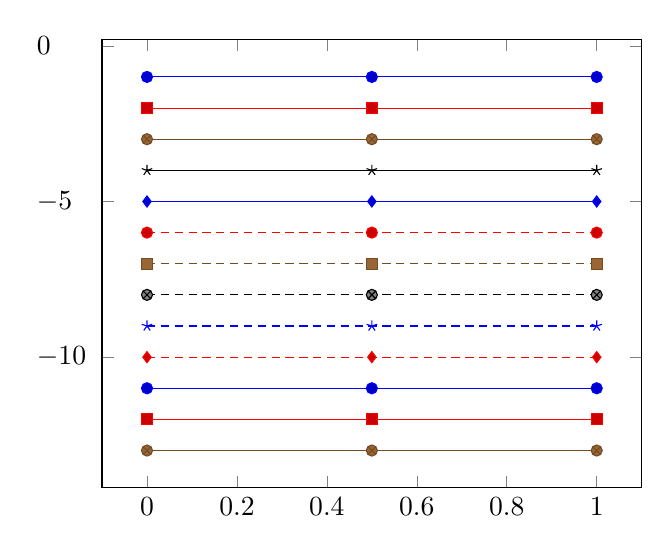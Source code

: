 % -*- root: ./main_tikz.tex -*-
%
% Preamble: \pgfplotsset{width=7cm,compat=newest}
\begin{tikzpicture}
	\begin{axis}[
	ylabel style={align=center}, 
	yticklabel style={text width=2em},
	xticklabel style={align=center,text width=2em},
	stack plots=y,stack dir=minus,
	cycle list name=color] % exotic, blackwhite, mark list, color list, linestyles
		\addplot coordinates {(0,1) (0.5,1) (1,1)};
		\addplot coordinates {(0,1) (0.5,1) (1,1)};
		\addplot coordinates {(0,1) (0.5,1) (1,1)};
		\addplot coordinates {(0,1) (0.5,1) (1,1)};
		\addplot coordinates {(0,1) (0.5,1) (1,1)};
		\addplot coordinates {(0,1) (0.5,1) (1,1)};
		\addplot coordinates {(0,1) (0.5,1) (1,1)};
		\addplot coordinates {(0,1) (0.5,1) (1,1)};
		\addplot coordinates {(0,1) (0.5,1) (1,1)};
		\addplot coordinates {(0,1) (0.5,1) (1,1)};
		\addplot coordinates {(0,1) (0.5,1) (1,1)};
		\addplot coordinates {(0,1) (0.5,1) (1,1)};
		\addplot coordinates {(0,1) (0.5,1) (1,1)};
	\end{axis}
\end{tikzpicture}
